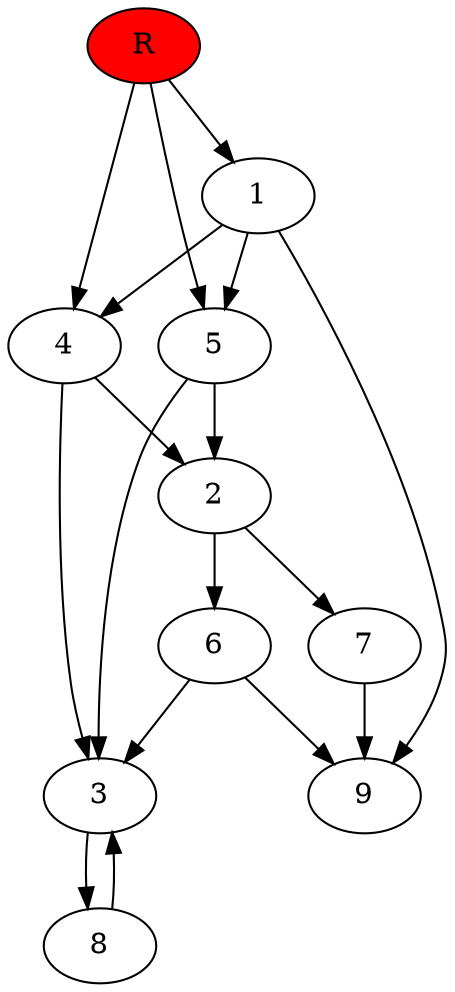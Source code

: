 digraph prb14743 {
	1
	2
	3
	4
	5
	6
	7
	8
	R [fillcolor="#ff0000" style=filled]
	1 -> 4
	1 -> 5
	1 -> 9
	2 -> 6
	2 -> 7
	3 -> 8
	4 -> 2
	4 -> 3
	5 -> 2
	5 -> 3
	6 -> 3
	6 -> 9
	7 -> 9
	8 -> 3
	R -> 1
	R -> 4
	R -> 5
}
